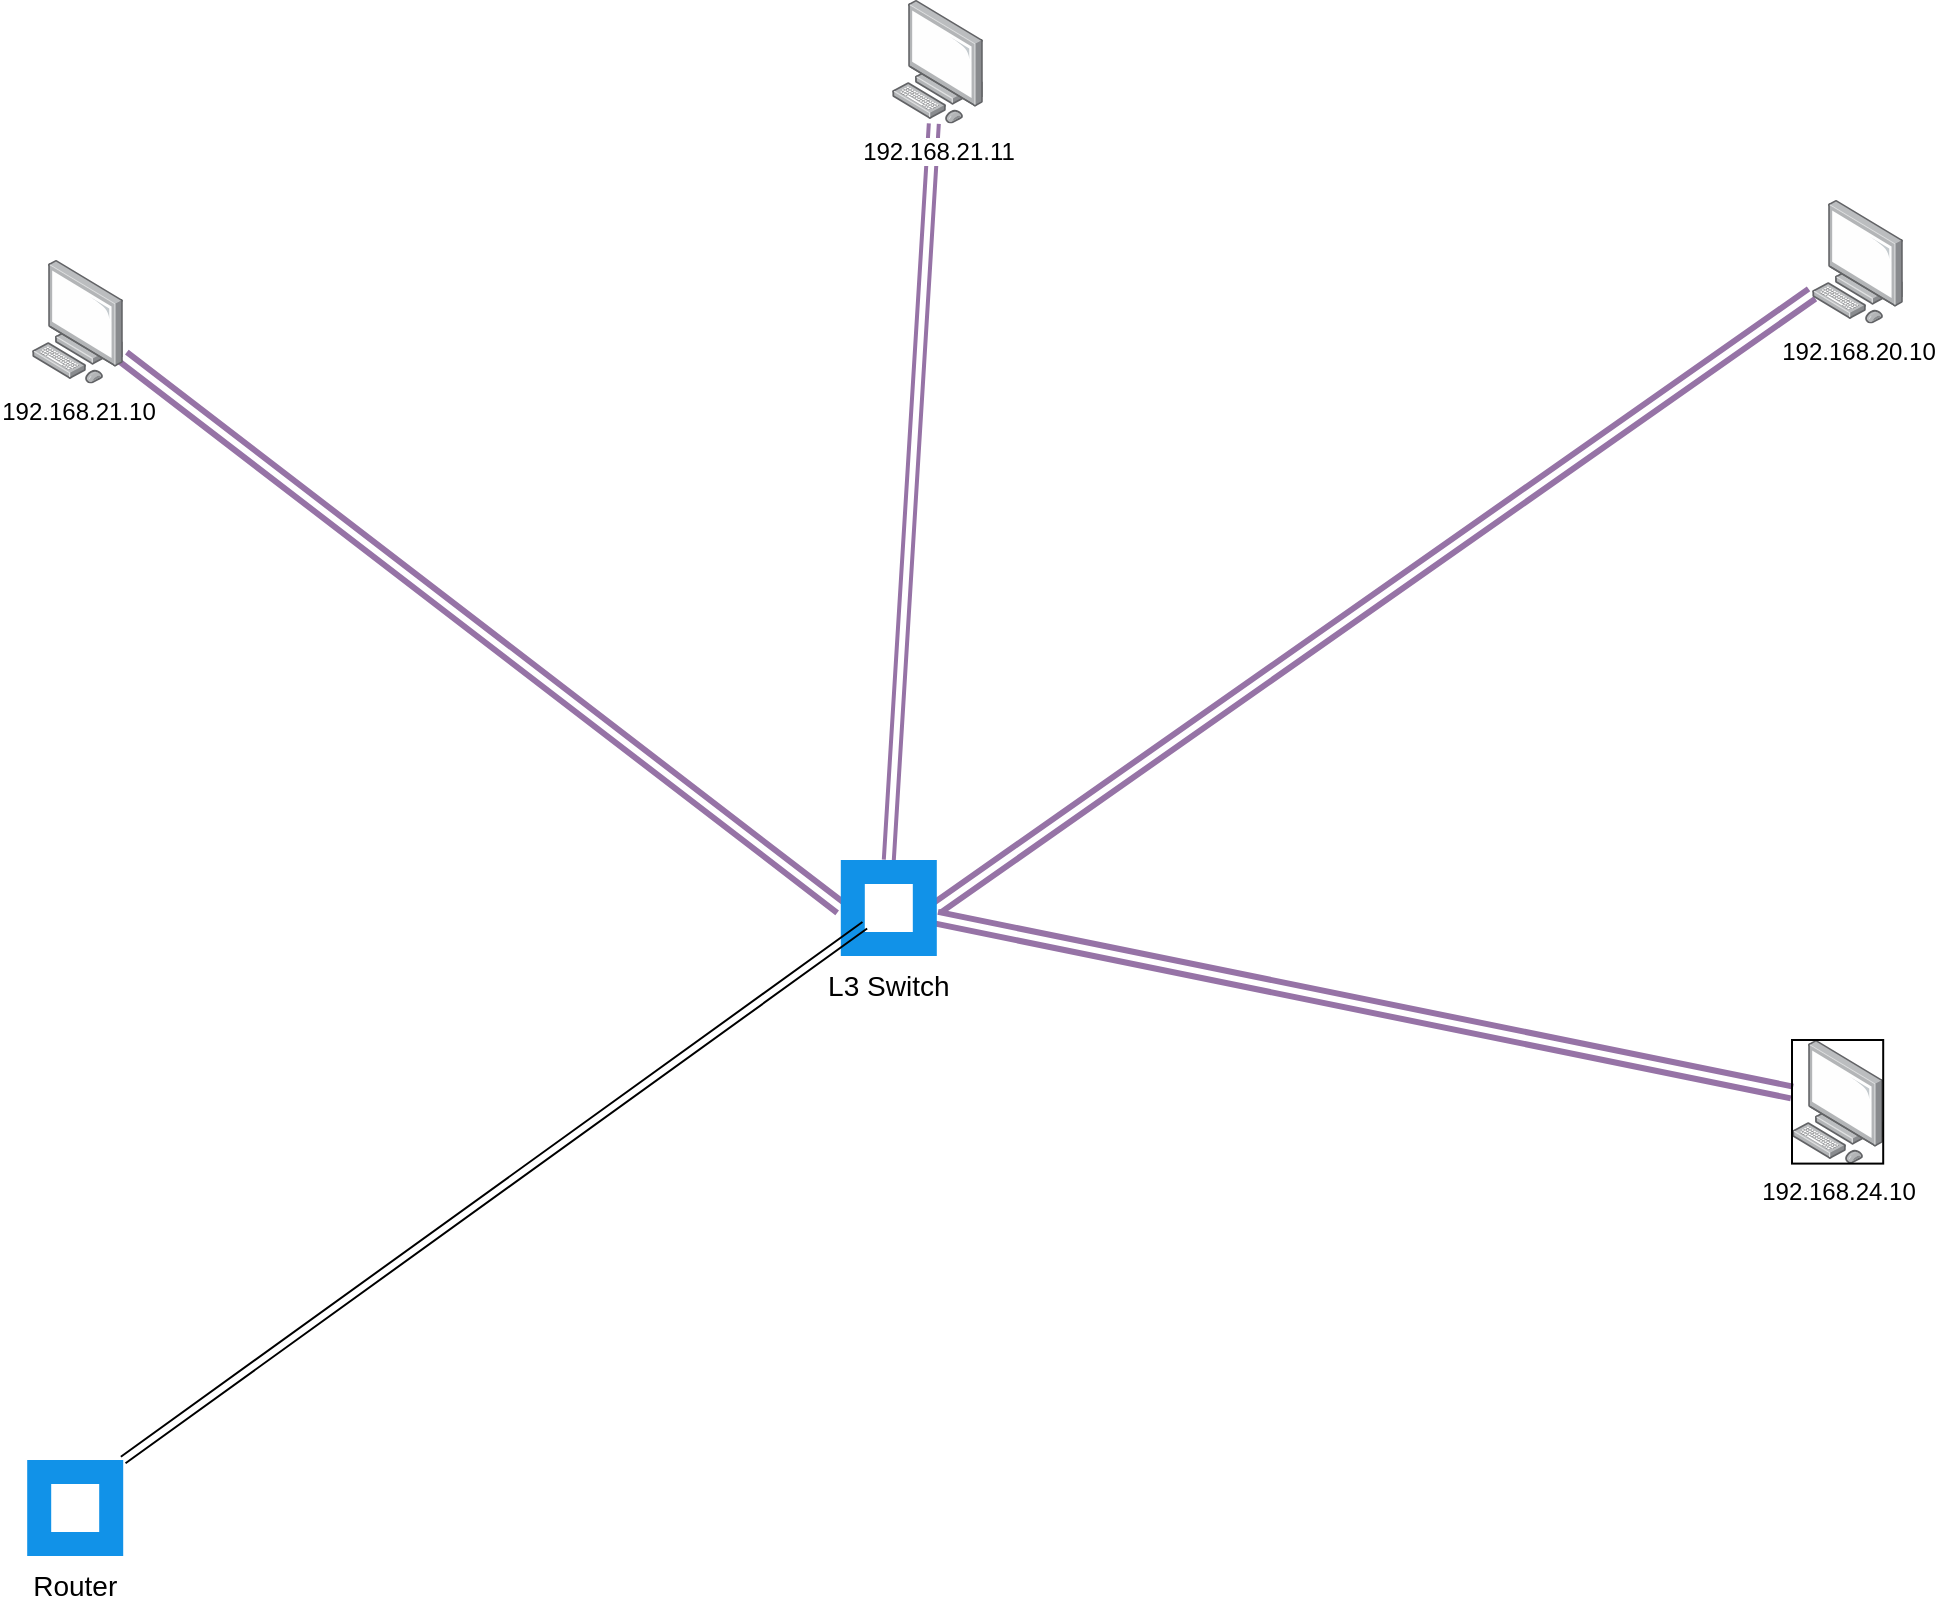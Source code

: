 <mxfile>
    <diagram id="Pr9_1Fm3F_2bbIHLTMut" name="switch-L3">
        <mxGraphModel dx="1256" dy="448" grid="1" gridSize="10" guides="1" tooltips="1" connect="1" arrows="1" fold="1" page="1" pageScale="1" pageWidth="2339" pageHeight="3300" math="0" shadow="0">
            <root>
                <mxCell id="0"/>
                <mxCell id="1" parent="0"/>
                <mxCell id="135" style="html=1;entryX=0;entryY=0.5;entryDx=0;entryDy=0;shape=link;fillColor=#e1d5e7;strokeColor=#9673a6;strokeWidth=3;" edge="1" parent="1" source="136" target="143">
                    <mxGeometry relative="1" as="geometry"/>
                </mxCell>
                <mxCell id="136" value="192.168.21.10" style="image;points=[];aspect=fixed;html=1;align=center;shadow=0;dashed=0;image=img/lib/allied_telesis/computer_and_terminals/Personal_Computer.svg;" vertex="1" parent="1">
                    <mxGeometry x="190" y="200" width="45.6" height="61.8" as="geometry"/>
                </mxCell>
                <mxCell id="137" style="edgeStyle=none;html=1;entryX=1;entryY=0.5;entryDx=0;entryDy=0;shape=link;fillColor=#e1d5e7;strokeColor=#9673a6;strokeWidth=3;" edge="1" parent="1" source="138" target="143">
                    <mxGeometry relative="1" as="geometry"/>
                </mxCell>
                <mxCell id="138" value="192.168.20.10" style="image;points=[];aspect=fixed;html=1;align=center;shadow=0;dashed=0;image=img/lib/allied_telesis/computer_and_terminals/Personal_Computer.svg;" vertex="1" parent="1">
                    <mxGeometry x="1080" y="170" width="45.6" height="61.8" as="geometry"/>
                </mxCell>
                <mxCell id="139" style="edgeStyle=none;html=1;entryX=0.5;entryY=0;entryDx=0;entryDy=0;strokeColor=#9673a6;shape=link;fillColor=#e1d5e7;strokeWidth=2;" edge="1" parent="1" source="140" target="143">
                    <mxGeometry relative="1" as="geometry"/>
                </mxCell>
                <mxCell id="140" value="192.168.21.11" style="image;points=[];aspect=fixed;html=1;align=center;shadow=0;dashed=0;image=img/lib/allied_telesis/computer_and_terminals/Personal_Computer.svg;" vertex="1" parent="1">
                    <mxGeometry x="620" y="70" width="45.6" height="61.8" as="geometry"/>
                </mxCell>
                <mxCell id="141" style="edgeStyle=none;html=1;shape=link;fillColor=#e1d5e7;strokeColor=#9673a6;strokeWidth=3;" edge="1" parent="1" source="142" target="143">
                    <mxGeometry relative="1" as="geometry"/>
                </mxCell>
                <mxCell id="142" value="192.168.24.10" style="image;points=[];aspect=fixed;html=1;align=center;shadow=0;dashed=0;image=img/lib/allied_telesis/computer_and_terminals/Personal_Computer.svg;imageBorder=default;" vertex="1" parent="1">
                    <mxGeometry x="1070" y="590" width="45.6" height="61.8" as="geometry"/>
                </mxCell>
                <mxCell id="143" value="L3 Switch" style="shape=rect;fillColor=#1192E8;aspect=fixed;resizable=0;labelPosition=center;verticalLabelPosition=bottom;align=center;verticalAlign=top;strokeColor=none;fontSize=14;" vertex="1" parent="1">
                    <mxGeometry x="594.4" y="500" width="48" height="48" as="geometry"/>
                </mxCell>
                <mxCell id="144" value="" style="fillColor=#ffffff;strokeColor=none;dashed=0;outlineConnect=0;html=1;labelPosition=center;verticalLabelPosition=bottom;verticalAlign=top;part=1;movable=0;resizable=0;rotatable=0;shape=mxgraph.ibm_cloud.switch-layer-3" vertex="1" parent="143">
                    <mxGeometry width="24" height="24" relative="1" as="geometry">
                        <mxPoint x="12" y="12" as="offset"/>
                    </mxGeometry>
                </mxCell>
                <mxCell id="149" value="Router" style="shape=rect;fillColor=#1192E8;aspect=fixed;resizable=0;labelPosition=center;verticalLabelPosition=bottom;align=center;verticalAlign=top;strokeColor=none;fontSize=14;" vertex="1" parent="1">
                    <mxGeometry x="187.6" y="800" width="48" height="48" as="geometry"/>
                </mxCell>
                <mxCell id="150" value="" style="fillColor=#ffffff;strokeColor=none;dashed=0;outlineConnect=0;html=1;labelPosition=center;verticalLabelPosition=bottom;verticalAlign=top;part=1;movable=0;resizable=0;rotatable=0;shape=mxgraph.ibm_cloud.router" vertex="1" parent="149">
                    <mxGeometry width="24" height="24" relative="1" as="geometry">
                        <mxPoint x="12" y="12" as="offset"/>
                    </mxGeometry>
                </mxCell>
                <mxCell id="151" style="edgeStyle=none;html=1;entryX=1;entryY=0;entryDx=0;entryDy=0;shape=link;" edge="1" parent="1" source="144" target="149">
                    <mxGeometry relative="1" as="geometry"/>
                </mxCell>
            </root>
        </mxGraphModel>
    </diagram>
</mxfile>